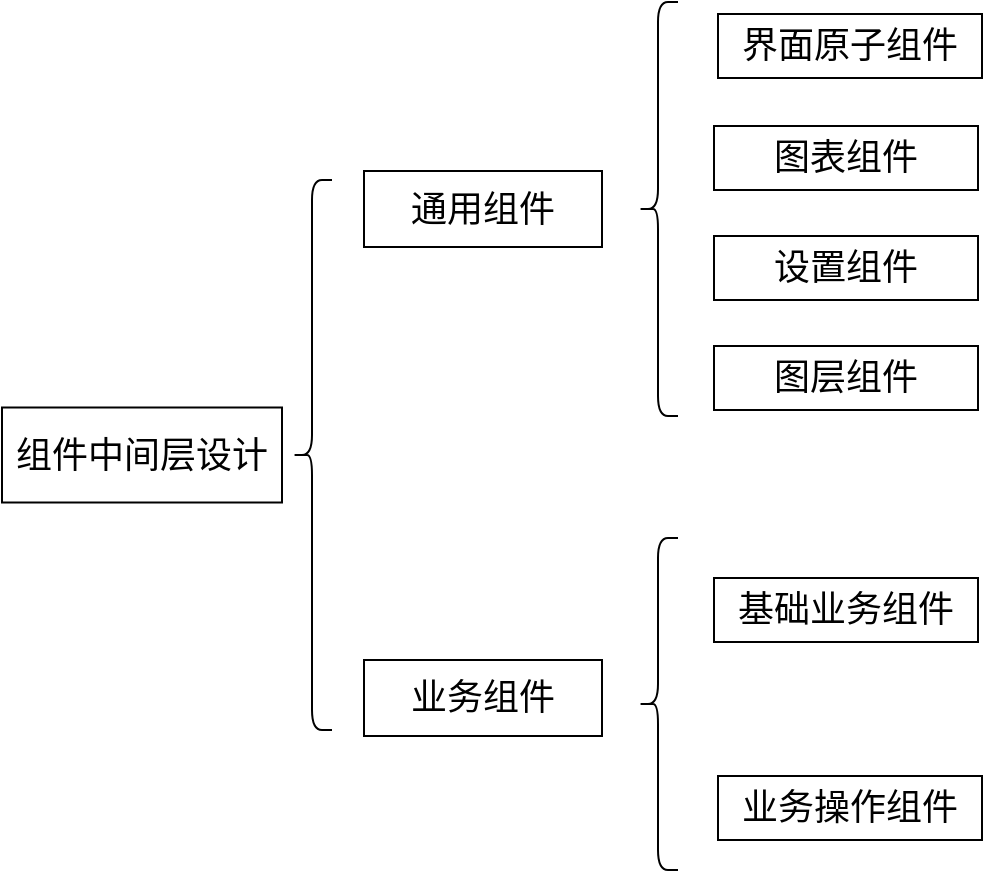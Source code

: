 <mxfile version="20.3.6" type="github">
  <diagram id="wpc6EUl_9DWEMbYwJ7Z1" name="第 1 页">
    <mxGraphModel dx="1513" dy="722" grid="0" gridSize="10" guides="1" tooltips="1" connect="1" arrows="1" fold="1" page="0" pageScale="1" pageWidth="827" pageHeight="1169" math="0" shadow="0">
      <root>
        <mxCell id="0" />
        <mxCell id="1" parent="0" />
        <mxCell id="IUgxR0jRfnMDvruj_oyX-1" value="" style="shape=curlyBracket;whiteSpace=wrap;html=1;rounded=1;" vertex="1" parent="1">
          <mxGeometry x="143" y="346" width="20" height="275" as="geometry" />
        </mxCell>
        <mxCell id="IUgxR0jRfnMDvruj_oyX-2" value="&lt;font style=&quot;font-size: 18px;&quot;&gt;组件中间层设计&lt;/font&gt;" style="rounded=0;whiteSpace=wrap;html=1;" vertex="1" parent="1">
          <mxGeometry x="-2" y="459.75" width="140" height="47.5" as="geometry" />
        </mxCell>
        <mxCell id="IUgxR0jRfnMDvruj_oyX-3" value="通用组件" style="rounded=0;whiteSpace=wrap;html=1;fontSize=18;" vertex="1" parent="1">
          <mxGeometry x="179" y="341.5" width="119" height="38" as="geometry" />
        </mxCell>
        <mxCell id="IUgxR0jRfnMDvruj_oyX-5" value="" style="shape=curlyBracket;whiteSpace=wrap;html=1;rounded=1;fontSize=18;" vertex="1" parent="1">
          <mxGeometry x="316" y="257" width="20" height="207" as="geometry" />
        </mxCell>
        <mxCell id="IUgxR0jRfnMDvruj_oyX-6" value="界面原子组件" style="rounded=0;whiteSpace=wrap;html=1;fontSize=18;" vertex="1" parent="1">
          <mxGeometry x="356" y="263" width="132" height="32" as="geometry" />
        </mxCell>
        <mxCell id="IUgxR0jRfnMDvruj_oyX-7" value="图表组件" style="rounded=0;whiteSpace=wrap;html=1;fontSize=18;" vertex="1" parent="1">
          <mxGeometry x="354" y="319" width="132" height="32" as="geometry" />
        </mxCell>
        <mxCell id="IUgxR0jRfnMDvruj_oyX-8" value="设置组件" style="rounded=0;whiteSpace=wrap;html=1;fontSize=18;" vertex="1" parent="1">
          <mxGeometry x="354" y="374" width="132" height="32" as="geometry" />
        </mxCell>
        <mxCell id="IUgxR0jRfnMDvruj_oyX-9" value="图层组件" style="rounded=0;whiteSpace=wrap;html=1;fontSize=18;" vertex="1" parent="1">
          <mxGeometry x="354" y="429" width="132" height="32" as="geometry" />
        </mxCell>
        <mxCell id="IUgxR0jRfnMDvruj_oyX-11" value="业务组件" style="rounded=0;whiteSpace=wrap;html=1;fontSize=18;" vertex="1" parent="1">
          <mxGeometry x="179" y="586" width="119" height="38" as="geometry" />
        </mxCell>
        <mxCell id="IUgxR0jRfnMDvruj_oyX-12" value="" style="shape=curlyBracket;whiteSpace=wrap;html=1;rounded=1;fontSize=18;" vertex="1" parent="1">
          <mxGeometry x="316" y="525" width="20" height="166" as="geometry" />
        </mxCell>
        <mxCell id="IUgxR0jRfnMDvruj_oyX-13" value="基础业务组件" style="rounded=0;whiteSpace=wrap;html=1;fontSize=18;" vertex="1" parent="1">
          <mxGeometry x="354" y="545" width="132" height="32" as="geometry" />
        </mxCell>
        <mxCell id="IUgxR0jRfnMDvruj_oyX-14" value="业务操作组件" style="rounded=0;whiteSpace=wrap;html=1;fontSize=18;" vertex="1" parent="1">
          <mxGeometry x="356" y="644" width="132" height="32" as="geometry" />
        </mxCell>
      </root>
    </mxGraphModel>
  </diagram>
</mxfile>
